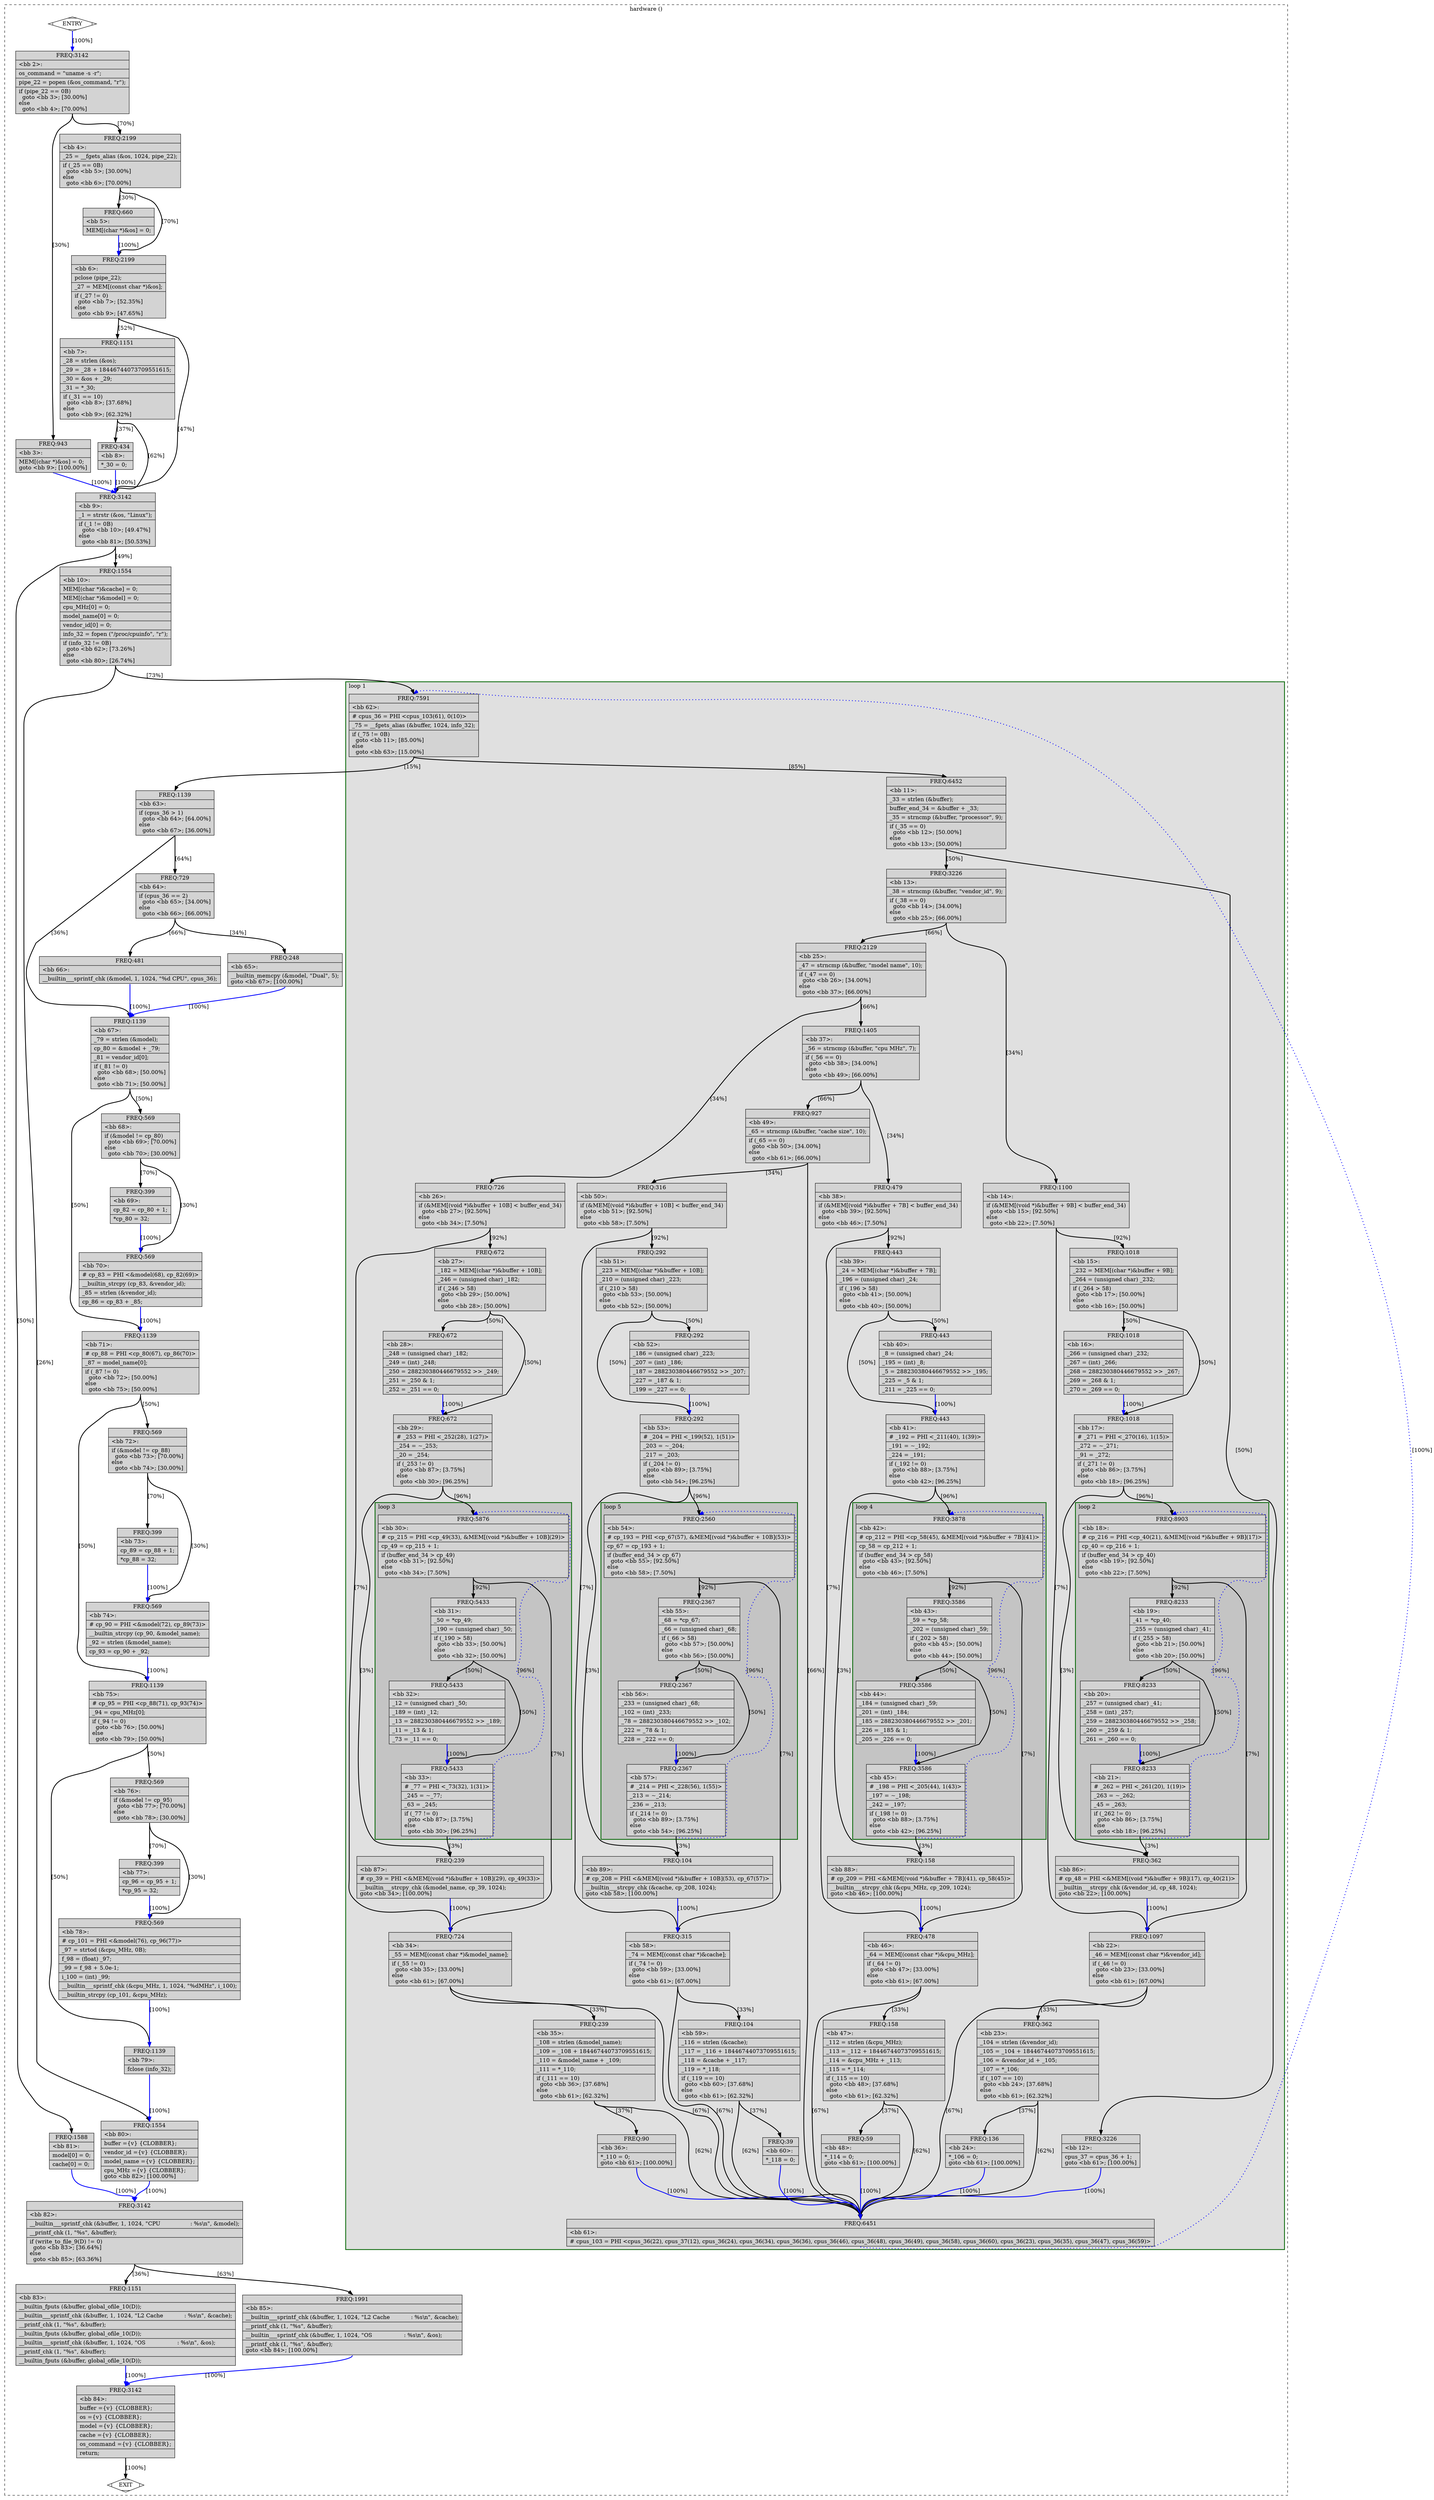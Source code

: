 digraph "hardware.c.124t.forwprop3" {
overlap=false;
subgraph "cluster_hardware" {
	style="dashed";
	color="black";
	label="hardware ()";
	subgraph cluster_56_1 {
	style="filled";
	color="darkgreen";
	fillcolor="grey88";
	label="loop 1";
	labeljust=l;
	penwidth=2;
	subgraph cluster_56_2 {
	style="filled";
	color="darkgreen";
	fillcolor="grey77";
	label="loop 2";
	labeljust=l;
	penwidth=2;
	fn_56_basic_block_18 [shape=record,style=filled,fillcolor=lightgrey,label="{ FREQ:8903 |\<bb\ 18\>:\l\
|#\ cp_216\ =\ PHI\ \<cp_40(21),\ &MEM[(void\ *)&buffer\ +\ 9B](17)\>\l\
|cp_40\ =\ cp_216\ +\ 1;\l\
|if\ (buffer_end_34\ \>\ cp_40)\l\
\ \ goto\ \<bb\ 19\>;\ [92.50%]\l\
else\l\
\ \ goto\ \<bb\ 22\>;\ [7.50%]\l\
}"];

	fn_56_basic_block_19 [shape=record,style=filled,fillcolor=lightgrey,label="{ FREQ:8233 |\<bb\ 19\>:\l\
|_41\ =\ *cp_40;\l\
|_255\ =\ (unsigned\ char)\ _41;\l\
|if\ (_255\ \>\ 58)\l\
\ \ goto\ \<bb\ 21\>;\ [50.00%]\l\
else\l\
\ \ goto\ \<bb\ 20\>;\ [50.00%]\l\
}"];

	fn_56_basic_block_20 [shape=record,style=filled,fillcolor=lightgrey,label="{ FREQ:8233 |\<bb\ 20\>:\l\
|_257\ =\ (unsigned\ char)\ _41;\l\
|_258\ =\ (int)\ _257;\l\
|_259\ =\ 288230380446679552\ \>\>\ _258;\l\
|_260\ =\ _259\ &\ 1;\l\
|_261\ =\ _260\ ==\ 0;\l\
}"];

	fn_56_basic_block_21 [shape=record,style=filled,fillcolor=lightgrey,label="{ FREQ:8233 |\<bb\ 21\>:\l\
|#\ _262\ =\ PHI\ \<_261(20),\ 1(19)\>\l\
|_263\ =\ ~_262;\l\
|_45\ =\ _263;\l\
|if\ (_262\ !=\ 0)\l\
\ \ goto\ \<bb\ 86\>;\ [3.75%]\l\
else\l\
\ \ goto\ \<bb\ 18\>;\ [96.25%]\l\
}"];

	}
	subgraph cluster_56_3 {
	style="filled";
	color="darkgreen";
	fillcolor="grey77";
	label="loop 3";
	labeljust=l;
	penwidth=2;
	fn_56_basic_block_30 [shape=record,style=filled,fillcolor=lightgrey,label="{ FREQ:5876 |\<bb\ 30\>:\l\
|#\ cp_215\ =\ PHI\ \<cp_49(33),\ &MEM[(void\ *)&buffer\ +\ 10B](29)\>\l\
|cp_49\ =\ cp_215\ +\ 1;\l\
|if\ (buffer_end_34\ \>\ cp_49)\l\
\ \ goto\ \<bb\ 31\>;\ [92.50%]\l\
else\l\
\ \ goto\ \<bb\ 34\>;\ [7.50%]\l\
}"];

	fn_56_basic_block_31 [shape=record,style=filled,fillcolor=lightgrey,label="{ FREQ:5433 |\<bb\ 31\>:\l\
|_50\ =\ *cp_49;\l\
|_190\ =\ (unsigned\ char)\ _50;\l\
|if\ (_190\ \>\ 58)\l\
\ \ goto\ \<bb\ 33\>;\ [50.00%]\l\
else\l\
\ \ goto\ \<bb\ 32\>;\ [50.00%]\l\
}"];

	fn_56_basic_block_32 [shape=record,style=filled,fillcolor=lightgrey,label="{ FREQ:5433 |\<bb\ 32\>:\l\
|_12\ =\ (unsigned\ char)\ _50;\l\
|_189\ =\ (int)\ _12;\l\
|_13\ =\ 288230380446679552\ \>\>\ _189;\l\
|_11\ =\ _13\ &\ 1;\l\
|_73\ =\ _11\ ==\ 0;\l\
}"];

	fn_56_basic_block_33 [shape=record,style=filled,fillcolor=lightgrey,label="{ FREQ:5433 |\<bb\ 33\>:\l\
|#\ _77\ =\ PHI\ \<_73(32),\ 1(31)\>\l\
|_245\ =\ ~_77;\l\
|_63\ =\ _245;\l\
|if\ (_77\ !=\ 0)\l\
\ \ goto\ \<bb\ 87\>;\ [3.75%]\l\
else\l\
\ \ goto\ \<bb\ 30\>;\ [96.25%]\l\
}"];

	}
	subgraph cluster_56_4 {
	style="filled";
	color="darkgreen";
	fillcolor="grey77";
	label="loop 4";
	labeljust=l;
	penwidth=2;
	fn_56_basic_block_42 [shape=record,style=filled,fillcolor=lightgrey,label="{ FREQ:3878 |\<bb\ 42\>:\l\
|#\ cp_212\ =\ PHI\ \<cp_58(45),\ &MEM[(void\ *)&buffer\ +\ 7B](41)\>\l\
|cp_58\ =\ cp_212\ +\ 1;\l\
|if\ (buffer_end_34\ \>\ cp_58)\l\
\ \ goto\ \<bb\ 43\>;\ [92.50%]\l\
else\l\
\ \ goto\ \<bb\ 46\>;\ [7.50%]\l\
}"];

	fn_56_basic_block_43 [shape=record,style=filled,fillcolor=lightgrey,label="{ FREQ:3586 |\<bb\ 43\>:\l\
|_59\ =\ *cp_58;\l\
|_202\ =\ (unsigned\ char)\ _59;\l\
|if\ (_202\ \>\ 58)\l\
\ \ goto\ \<bb\ 45\>;\ [50.00%]\l\
else\l\
\ \ goto\ \<bb\ 44\>;\ [50.00%]\l\
}"];

	fn_56_basic_block_44 [shape=record,style=filled,fillcolor=lightgrey,label="{ FREQ:3586 |\<bb\ 44\>:\l\
|_184\ =\ (unsigned\ char)\ _59;\l\
|_201\ =\ (int)\ _184;\l\
|_185\ =\ 288230380446679552\ \>\>\ _201;\l\
|_226\ =\ _185\ &\ 1;\l\
|_205\ =\ _226\ ==\ 0;\l\
}"];

	fn_56_basic_block_45 [shape=record,style=filled,fillcolor=lightgrey,label="{ FREQ:3586 |\<bb\ 45\>:\l\
|#\ _198\ =\ PHI\ \<_205(44),\ 1(43)\>\l\
|_197\ =\ ~_198;\l\
|_242\ =\ _197;\l\
|if\ (_198\ !=\ 0)\l\
\ \ goto\ \<bb\ 88\>;\ [3.75%]\l\
else\l\
\ \ goto\ \<bb\ 42\>;\ [96.25%]\l\
}"];

	}
	subgraph cluster_56_5 {
	style="filled";
	color="darkgreen";
	fillcolor="grey77";
	label="loop 5";
	labeljust=l;
	penwidth=2;
	fn_56_basic_block_54 [shape=record,style=filled,fillcolor=lightgrey,label="{ FREQ:2560 |\<bb\ 54\>:\l\
|#\ cp_193\ =\ PHI\ \<cp_67(57),\ &MEM[(void\ *)&buffer\ +\ 10B](53)\>\l\
|cp_67\ =\ cp_193\ +\ 1;\l\
|if\ (buffer_end_34\ \>\ cp_67)\l\
\ \ goto\ \<bb\ 55\>;\ [92.50%]\l\
else\l\
\ \ goto\ \<bb\ 58\>;\ [7.50%]\l\
}"];

	fn_56_basic_block_55 [shape=record,style=filled,fillcolor=lightgrey,label="{ FREQ:2367 |\<bb\ 55\>:\l\
|_68\ =\ *cp_67;\l\
|_66\ =\ (unsigned\ char)\ _68;\l\
|if\ (_66\ \>\ 58)\l\
\ \ goto\ \<bb\ 57\>;\ [50.00%]\l\
else\l\
\ \ goto\ \<bb\ 56\>;\ [50.00%]\l\
}"];

	fn_56_basic_block_56 [shape=record,style=filled,fillcolor=lightgrey,label="{ FREQ:2367 |\<bb\ 56\>:\l\
|_233\ =\ (unsigned\ char)\ _68;\l\
|_102\ =\ (int)\ _233;\l\
|_78\ =\ 288230380446679552\ \>\>\ _102;\l\
|_222\ =\ _78\ &\ 1;\l\
|_228\ =\ _222\ ==\ 0;\l\
}"];

	fn_56_basic_block_57 [shape=record,style=filled,fillcolor=lightgrey,label="{ FREQ:2367 |\<bb\ 57\>:\l\
|#\ _214\ =\ PHI\ \<_228(56),\ 1(55)\>\l\
|_213\ =\ ~_214;\l\
|_236\ =\ _213;\l\
|if\ (_214\ !=\ 0)\l\
\ \ goto\ \<bb\ 89\>;\ [3.75%]\l\
else\l\
\ \ goto\ \<bb\ 54\>;\ [96.25%]\l\
}"];

	}
	fn_56_basic_block_62 [shape=record,style=filled,fillcolor=lightgrey,label="{ FREQ:7591 |\<bb\ 62\>:\l\
|#\ cpus_36\ =\ PHI\ \<cpus_103(61),\ 0(10)\>\l\
|_75\ =\ __fgets_alias\ (&buffer,\ 1024,\ info_32);\l\
|if\ (_75\ !=\ 0B)\l\
\ \ goto\ \<bb\ 11\>;\ [85.00%]\l\
else\l\
\ \ goto\ \<bb\ 63\>;\ [15.00%]\l\
}"];

	fn_56_basic_block_11 [shape=record,style=filled,fillcolor=lightgrey,label="{ FREQ:6452 |\<bb\ 11\>:\l\
|_33\ =\ strlen\ (&buffer);\l\
|buffer_end_34\ =\ &buffer\ +\ _33;\l\
|_35\ =\ strncmp\ (&buffer,\ \"processor\",\ 9);\l\
|if\ (_35\ ==\ 0)\l\
\ \ goto\ \<bb\ 12\>;\ [50.00%]\l\
else\l\
\ \ goto\ \<bb\ 13\>;\ [50.00%]\l\
}"];

	fn_56_basic_block_12 [shape=record,style=filled,fillcolor=lightgrey,label="{ FREQ:3226 |\<bb\ 12\>:\l\
|cpus_37\ =\ cpus_36\ +\ 1;\l\
goto\ \<bb\ 61\>;\ [100.00%]\l\
}"];

	fn_56_basic_block_13 [shape=record,style=filled,fillcolor=lightgrey,label="{ FREQ:3226 |\<bb\ 13\>:\l\
|_38\ =\ strncmp\ (&buffer,\ \"vendor_id\",\ 9);\l\
|if\ (_38\ ==\ 0)\l\
\ \ goto\ \<bb\ 14\>;\ [34.00%]\l\
else\l\
\ \ goto\ \<bb\ 25\>;\ [66.00%]\l\
}"];

	fn_56_basic_block_61 [shape=record,style=filled,fillcolor=lightgrey,label="{ FREQ:6451 |\<bb\ 61\>:\l\
|#\ cpus_103\ =\ PHI\ \<cpus_36(22),\ cpus_37(12),\ cpus_36(24),\ cpus_36(34),\ cpus_36(36),\ cpus_36(46),\ cpus_36(48),\ cpus_36(49),\ cpus_36(58),\ cpus_36(60),\ cpus_36(23),\ cpus_36(35),\ cpus_36(47),\ cpus_36(59)\>\l\
}"];

	fn_56_basic_block_14 [shape=record,style=filled,fillcolor=lightgrey,label="{ FREQ:1100 |\<bb\ 14\>:\l\
|if\ (&MEM[(void\ *)&buffer\ +\ 9B]\ \<\ buffer_end_34)\l\
\ \ goto\ \<bb\ 15\>;\ [92.50%]\l\
else\l\
\ \ goto\ \<bb\ 22\>;\ [7.50%]\l\
}"];

	fn_56_basic_block_25 [shape=record,style=filled,fillcolor=lightgrey,label="{ FREQ:2129 |\<bb\ 25\>:\l\
|_47\ =\ strncmp\ (&buffer,\ \"model\ name\",\ 10);\l\
|if\ (_47\ ==\ 0)\l\
\ \ goto\ \<bb\ 26\>;\ [34.00%]\l\
else\l\
\ \ goto\ \<bb\ 37\>;\ [66.00%]\l\
}"];

	fn_56_basic_block_15 [shape=record,style=filled,fillcolor=lightgrey,label="{ FREQ:1018 |\<bb\ 15\>:\l\
|_232\ =\ MEM[(char\ *)&buffer\ +\ 9B];\l\
|_264\ =\ (unsigned\ char)\ _232;\l\
|if\ (_264\ \>\ 58)\l\
\ \ goto\ \<bb\ 17\>;\ [50.00%]\l\
else\l\
\ \ goto\ \<bb\ 16\>;\ [50.00%]\l\
}"];

	fn_56_basic_block_22 [shape=record,style=filled,fillcolor=lightgrey,label="{ FREQ:1097 |\<bb\ 22\>:\l\
|_46\ =\ MEM[(const\ char\ *)&vendor_id];\l\
|if\ (_46\ !=\ 0)\l\
\ \ goto\ \<bb\ 23\>;\ [33.00%]\l\
else\l\
\ \ goto\ \<bb\ 61\>;\ [67.00%]\l\
}"];

	fn_56_basic_block_26 [shape=record,style=filled,fillcolor=lightgrey,label="{ FREQ:726 |\<bb\ 26\>:\l\
|if\ (&MEM[(void\ *)&buffer\ +\ 10B]\ \<\ buffer_end_34)\l\
\ \ goto\ \<bb\ 27\>;\ [92.50%]\l\
else\l\
\ \ goto\ \<bb\ 34\>;\ [7.50%]\l\
}"];

	fn_56_basic_block_37 [shape=record,style=filled,fillcolor=lightgrey,label="{ FREQ:1405 |\<bb\ 37\>:\l\
|_56\ =\ strncmp\ (&buffer,\ \"cpu\ MHz\",\ 7);\l\
|if\ (_56\ ==\ 0)\l\
\ \ goto\ \<bb\ 38\>;\ [34.00%]\l\
else\l\
\ \ goto\ \<bb\ 49\>;\ [66.00%]\l\
}"];

	fn_56_basic_block_16 [shape=record,style=filled,fillcolor=lightgrey,label="{ FREQ:1018 |\<bb\ 16\>:\l\
|_266\ =\ (unsigned\ char)\ _232;\l\
|_267\ =\ (int)\ _266;\l\
|_268\ =\ 288230380446679552\ \>\>\ _267;\l\
|_269\ =\ _268\ &\ 1;\l\
|_270\ =\ _269\ ==\ 0;\l\
}"];

	fn_56_basic_block_17 [shape=record,style=filled,fillcolor=lightgrey,label="{ FREQ:1018 |\<bb\ 17\>:\l\
|#\ _271\ =\ PHI\ \<_270(16),\ 1(15)\>\l\
|_272\ =\ ~_271;\l\
|_91\ =\ _272;\l\
|if\ (_271\ !=\ 0)\l\
\ \ goto\ \<bb\ 86\>;\ [3.75%]\l\
else\l\
\ \ goto\ \<bb\ 18\>;\ [96.25%]\l\
}"];

	fn_56_basic_block_23 [shape=record,style=filled,fillcolor=lightgrey,label="{ FREQ:362 |\<bb\ 23\>:\l\
|_104\ =\ strlen\ (&vendor_id);\l\
|_105\ =\ _104\ +\ 18446744073709551615;\l\
|_106\ =\ &vendor_id\ +\ _105;\l\
|_107\ =\ *_106;\l\
|if\ (_107\ ==\ 10)\l\
\ \ goto\ \<bb\ 24\>;\ [37.68%]\l\
else\l\
\ \ goto\ \<bb\ 61\>;\ [62.32%]\l\
}"];

	fn_56_basic_block_27 [shape=record,style=filled,fillcolor=lightgrey,label="{ FREQ:672 |\<bb\ 27\>:\l\
|_182\ =\ MEM[(char\ *)&buffer\ +\ 10B];\l\
|_246\ =\ (unsigned\ char)\ _182;\l\
|if\ (_246\ \>\ 58)\l\
\ \ goto\ \<bb\ 29\>;\ [50.00%]\l\
else\l\
\ \ goto\ \<bb\ 28\>;\ [50.00%]\l\
}"];

	fn_56_basic_block_34 [shape=record,style=filled,fillcolor=lightgrey,label="{ FREQ:724 |\<bb\ 34\>:\l\
|_55\ =\ MEM[(const\ char\ *)&model_name];\l\
|if\ (_55\ !=\ 0)\l\
\ \ goto\ \<bb\ 35\>;\ [33.00%]\l\
else\l\
\ \ goto\ \<bb\ 61\>;\ [67.00%]\l\
}"];

	fn_56_basic_block_38 [shape=record,style=filled,fillcolor=lightgrey,label="{ FREQ:479 |\<bb\ 38\>:\l\
|if\ (&MEM[(void\ *)&buffer\ +\ 7B]\ \<\ buffer_end_34)\l\
\ \ goto\ \<bb\ 39\>;\ [92.50%]\l\
else\l\
\ \ goto\ \<bb\ 46\>;\ [7.50%]\l\
}"];

	fn_56_basic_block_49 [shape=record,style=filled,fillcolor=lightgrey,label="{ FREQ:927 |\<bb\ 49\>:\l\
|_65\ =\ strncmp\ (&buffer,\ \"cache\ size\",\ 10);\l\
|if\ (_65\ ==\ 0)\l\
\ \ goto\ \<bb\ 50\>;\ [34.00%]\l\
else\l\
\ \ goto\ \<bb\ 61\>;\ [66.00%]\l\
}"];

	fn_56_basic_block_86 [shape=record,style=filled,fillcolor=lightgrey,label="{ FREQ:362 |\<bb\ 86\>:\l\
|#\ cp_48\ =\ PHI\ \<&MEM[(void\ *)&buffer\ +\ 9B](17),\ cp_40(21)\>\l\
|__builtin___strcpy_chk\ (&vendor_id,\ cp_48,\ 1024);\l\
goto\ \<bb\ 22\>;\ [100.00%]\l\
}"];

	fn_56_basic_block_24 [shape=record,style=filled,fillcolor=lightgrey,label="{ FREQ:136 |\<bb\ 24\>:\l\
|*_106\ =\ 0;\l\
goto\ \<bb\ 61\>;\ [100.00%]\l\
}"];

	fn_56_basic_block_28 [shape=record,style=filled,fillcolor=lightgrey,label="{ FREQ:672 |\<bb\ 28\>:\l\
|_248\ =\ (unsigned\ char)\ _182;\l\
|_249\ =\ (int)\ _248;\l\
|_250\ =\ 288230380446679552\ \>\>\ _249;\l\
|_251\ =\ _250\ &\ 1;\l\
|_252\ =\ _251\ ==\ 0;\l\
}"];

	fn_56_basic_block_29 [shape=record,style=filled,fillcolor=lightgrey,label="{ FREQ:672 |\<bb\ 29\>:\l\
|#\ _253\ =\ PHI\ \<_252(28),\ 1(27)\>\l\
|_254\ =\ ~_253;\l\
|_20\ =\ _254;\l\
|if\ (_253\ !=\ 0)\l\
\ \ goto\ \<bb\ 87\>;\ [3.75%]\l\
else\l\
\ \ goto\ \<bb\ 30\>;\ [96.25%]\l\
}"];

	fn_56_basic_block_35 [shape=record,style=filled,fillcolor=lightgrey,label="{ FREQ:239 |\<bb\ 35\>:\l\
|_108\ =\ strlen\ (&model_name);\l\
|_109\ =\ _108\ +\ 18446744073709551615;\l\
|_110\ =\ &model_name\ +\ _109;\l\
|_111\ =\ *_110;\l\
|if\ (_111\ ==\ 10)\l\
\ \ goto\ \<bb\ 36\>;\ [37.68%]\l\
else\l\
\ \ goto\ \<bb\ 61\>;\ [62.32%]\l\
}"];

	fn_56_basic_block_39 [shape=record,style=filled,fillcolor=lightgrey,label="{ FREQ:443 |\<bb\ 39\>:\l\
|_24\ =\ MEM[(char\ *)&buffer\ +\ 7B];\l\
|_196\ =\ (unsigned\ char)\ _24;\l\
|if\ (_196\ \>\ 58)\l\
\ \ goto\ \<bb\ 41\>;\ [50.00%]\l\
else\l\
\ \ goto\ \<bb\ 40\>;\ [50.00%]\l\
}"];

	fn_56_basic_block_46 [shape=record,style=filled,fillcolor=lightgrey,label="{ FREQ:478 |\<bb\ 46\>:\l\
|_64\ =\ MEM[(const\ char\ *)&cpu_MHz];\l\
|if\ (_64\ !=\ 0)\l\
\ \ goto\ \<bb\ 47\>;\ [33.00%]\l\
else\l\
\ \ goto\ \<bb\ 61\>;\ [67.00%]\l\
}"];

	fn_56_basic_block_50 [shape=record,style=filled,fillcolor=lightgrey,label="{ FREQ:316 |\<bb\ 50\>:\l\
|if\ (&MEM[(void\ *)&buffer\ +\ 10B]\ \<\ buffer_end_34)\l\
\ \ goto\ \<bb\ 51\>;\ [92.50%]\l\
else\l\
\ \ goto\ \<bb\ 58\>;\ [7.50%]\l\
}"];

	fn_56_basic_block_87 [shape=record,style=filled,fillcolor=lightgrey,label="{ FREQ:239 |\<bb\ 87\>:\l\
|#\ cp_39\ =\ PHI\ \<&MEM[(void\ *)&buffer\ +\ 10B](29),\ cp_49(33)\>\l\
|__builtin___strcpy_chk\ (&model_name,\ cp_39,\ 1024);\l\
goto\ \<bb\ 34\>;\ [100.00%]\l\
}"];

	fn_56_basic_block_36 [shape=record,style=filled,fillcolor=lightgrey,label="{ FREQ:90 |\<bb\ 36\>:\l\
|*_110\ =\ 0;\l\
goto\ \<bb\ 61\>;\ [100.00%]\l\
}"];

	fn_56_basic_block_40 [shape=record,style=filled,fillcolor=lightgrey,label="{ FREQ:443 |\<bb\ 40\>:\l\
|_8\ =\ (unsigned\ char)\ _24;\l\
|_195\ =\ (int)\ _8;\l\
|_5\ =\ 288230380446679552\ \>\>\ _195;\l\
|_225\ =\ _5\ &\ 1;\l\
|_211\ =\ _225\ ==\ 0;\l\
}"];

	fn_56_basic_block_41 [shape=record,style=filled,fillcolor=lightgrey,label="{ FREQ:443 |\<bb\ 41\>:\l\
|#\ _192\ =\ PHI\ \<_211(40),\ 1(39)\>\l\
|_191\ =\ ~_192;\l\
|_224\ =\ _191;\l\
|if\ (_192\ !=\ 0)\l\
\ \ goto\ \<bb\ 88\>;\ [3.75%]\l\
else\l\
\ \ goto\ \<bb\ 42\>;\ [96.25%]\l\
}"];

	fn_56_basic_block_47 [shape=record,style=filled,fillcolor=lightgrey,label="{ FREQ:158 |\<bb\ 47\>:\l\
|_112\ =\ strlen\ (&cpu_MHz);\l\
|_113\ =\ _112\ +\ 18446744073709551615;\l\
|_114\ =\ &cpu_MHz\ +\ _113;\l\
|_115\ =\ *_114;\l\
|if\ (_115\ ==\ 10)\l\
\ \ goto\ \<bb\ 48\>;\ [37.68%]\l\
else\l\
\ \ goto\ \<bb\ 61\>;\ [62.32%]\l\
}"];

	fn_56_basic_block_51 [shape=record,style=filled,fillcolor=lightgrey,label="{ FREQ:292 |\<bb\ 51\>:\l\
|_223\ =\ MEM[(char\ *)&buffer\ +\ 10B];\l\
|_210\ =\ (unsigned\ char)\ _223;\l\
|if\ (_210\ \>\ 58)\l\
\ \ goto\ \<bb\ 53\>;\ [50.00%]\l\
else\l\
\ \ goto\ \<bb\ 52\>;\ [50.00%]\l\
}"];

	fn_56_basic_block_58 [shape=record,style=filled,fillcolor=lightgrey,label="{ FREQ:315 |\<bb\ 58\>:\l\
|_74\ =\ MEM[(const\ char\ *)&cache];\l\
|if\ (_74\ !=\ 0)\l\
\ \ goto\ \<bb\ 59\>;\ [33.00%]\l\
else\l\
\ \ goto\ \<bb\ 61\>;\ [67.00%]\l\
}"];

	fn_56_basic_block_88 [shape=record,style=filled,fillcolor=lightgrey,label="{ FREQ:158 |\<bb\ 88\>:\l\
|#\ cp_209\ =\ PHI\ \<&MEM[(void\ *)&buffer\ +\ 7B](41),\ cp_58(45)\>\l\
|__builtin___strcpy_chk\ (&cpu_MHz,\ cp_209,\ 1024);\l\
goto\ \<bb\ 46\>;\ [100.00%]\l\
}"];

	fn_56_basic_block_48 [shape=record,style=filled,fillcolor=lightgrey,label="{ FREQ:59 |\<bb\ 48\>:\l\
|*_114\ =\ 0;\l\
goto\ \<bb\ 61\>;\ [100.00%]\l\
}"];

	fn_56_basic_block_52 [shape=record,style=filled,fillcolor=lightgrey,label="{ FREQ:292 |\<bb\ 52\>:\l\
|_186\ =\ (unsigned\ char)\ _223;\l\
|_207\ =\ (int)\ _186;\l\
|_187\ =\ 288230380446679552\ \>\>\ _207;\l\
|_227\ =\ _187\ &\ 1;\l\
|_199\ =\ _227\ ==\ 0;\l\
}"];

	fn_56_basic_block_53 [shape=record,style=filled,fillcolor=lightgrey,label="{ FREQ:292 |\<bb\ 53\>:\l\
|#\ _204\ =\ PHI\ \<_199(52),\ 1(51)\>\l\
|_203\ =\ ~_204;\l\
|_217\ =\ _203;\l\
|if\ (_204\ !=\ 0)\l\
\ \ goto\ \<bb\ 89\>;\ [3.75%]\l\
else\l\
\ \ goto\ \<bb\ 54\>;\ [96.25%]\l\
}"];

	fn_56_basic_block_59 [shape=record,style=filled,fillcolor=lightgrey,label="{ FREQ:104 |\<bb\ 59\>:\l\
|_116\ =\ strlen\ (&cache);\l\
|_117\ =\ _116\ +\ 18446744073709551615;\l\
|_118\ =\ &cache\ +\ _117;\l\
|_119\ =\ *_118;\l\
|if\ (_119\ ==\ 10)\l\
\ \ goto\ \<bb\ 60\>;\ [37.68%]\l\
else\l\
\ \ goto\ \<bb\ 61\>;\ [62.32%]\l\
}"];

	fn_56_basic_block_89 [shape=record,style=filled,fillcolor=lightgrey,label="{ FREQ:104 |\<bb\ 89\>:\l\
|#\ cp_208\ =\ PHI\ \<&MEM[(void\ *)&buffer\ +\ 10B](53),\ cp_67(57)\>\l\
|__builtin___strcpy_chk\ (&cache,\ cp_208,\ 1024);\l\
goto\ \<bb\ 58\>;\ [100.00%]\l\
}"];

	fn_56_basic_block_60 [shape=record,style=filled,fillcolor=lightgrey,label="{ FREQ:39 |\<bb\ 60\>:\l\
|*_118\ =\ 0;\l\
}"];

	}
	fn_56_basic_block_0 [shape=Mdiamond,style=filled,fillcolor=white,label="ENTRY"];

	fn_56_basic_block_1 [shape=Mdiamond,style=filled,fillcolor=white,label="EXIT"];

	fn_56_basic_block_2 [shape=record,style=filled,fillcolor=lightgrey,label="{ FREQ:3142 |\<bb\ 2\>:\l\
|os_command\ =\ \"uname\ -s\ -r\";\l\
|pipe_22\ =\ popen\ (&os_command,\ \"r\");\l\
|if\ (pipe_22\ ==\ 0B)\l\
\ \ goto\ \<bb\ 3\>;\ [30.00%]\l\
else\l\
\ \ goto\ \<bb\ 4\>;\ [70.00%]\l\
}"];

	fn_56_basic_block_3 [shape=record,style=filled,fillcolor=lightgrey,label="{ FREQ:943 |\<bb\ 3\>:\l\
|MEM[(char\ *)&os]\ =\ 0;\l\
goto\ \<bb\ 9\>;\ [100.00%]\l\
}"];

	fn_56_basic_block_4 [shape=record,style=filled,fillcolor=lightgrey,label="{ FREQ:2199 |\<bb\ 4\>:\l\
|_25\ =\ __fgets_alias\ (&os,\ 1024,\ pipe_22);\l\
|if\ (_25\ ==\ 0B)\l\
\ \ goto\ \<bb\ 5\>;\ [30.00%]\l\
else\l\
\ \ goto\ \<bb\ 6\>;\ [70.00%]\l\
}"];

	fn_56_basic_block_5 [shape=record,style=filled,fillcolor=lightgrey,label="{ FREQ:660 |\<bb\ 5\>:\l\
|MEM[(char\ *)&os]\ =\ 0;\l\
}"];

	fn_56_basic_block_6 [shape=record,style=filled,fillcolor=lightgrey,label="{ FREQ:2199 |\<bb\ 6\>:\l\
|pclose\ (pipe_22);\l\
|_27\ =\ MEM[(const\ char\ *)&os];\l\
|if\ (_27\ !=\ 0)\l\
\ \ goto\ \<bb\ 7\>;\ [52.35%]\l\
else\l\
\ \ goto\ \<bb\ 9\>;\ [47.65%]\l\
}"];

	fn_56_basic_block_7 [shape=record,style=filled,fillcolor=lightgrey,label="{ FREQ:1151 |\<bb\ 7\>:\l\
|_28\ =\ strlen\ (&os);\l\
|_29\ =\ _28\ +\ 18446744073709551615;\l\
|_30\ =\ &os\ +\ _29;\l\
|_31\ =\ *_30;\l\
|if\ (_31\ ==\ 10)\l\
\ \ goto\ \<bb\ 8\>;\ [37.68%]\l\
else\l\
\ \ goto\ \<bb\ 9\>;\ [62.32%]\l\
}"];

	fn_56_basic_block_8 [shape=record,style=filled,fillcolor=lightgrey,label="{ FREQ:434 |\<bb\ 8\>:\l\
|*_30\ =\ 0;\l\
}"];

	fn_56_basic_block_9 [shape=record,style=filled,fillcolor=lightgrey,label="{ FREQ:3142 |\<bb\ 9\>:\l\
|_1\ =\ strstr\ (&os,\ \"Linux\");\l\
|if\ (_1\ !=\ 0B)\l\
\ \ goto\ \<bb\ 10\>;\ [49.47%]\l\
else\l\
\ \ goto\ \<bb\ 81\>;\ [50.53%]\l\
}"];

	fn_56_basic_block_10 [shape=record,style=filled,fillcolor=lightgrey,label="{ FREQ:1554 |\<bb\ 10\>:\l\
|MEM[(char\ *)&cache]\ =\ 0;\l\
|MEM[(char\ *)&model]\ =\ 0;\l\
|cpu_MHz[0]\ =\ 0;\l\
|model_name[0]\ =\ 0;\l\
|vendor_id[0]\ =\ 0;\l\
|info_32\ =\ fopen\ (\"/proc/cpuinfo\",\ \"r\");\l\
|if\ (info_32\ !=\ 0B)\l\
\ \ goto\ \<bb\ 62\>;\ [73.26%]\l\
else\l\
\ \ goto\ \<bb\ 80\>;\ [26.74%]\l\
}"];

	fn_56_basic_block_63 [shape=record,style=filled,fillcolor=lightgrey,label="{ FREQ:1139 |\<bb\ 63\>:\l\
|if\ (cpus_36\ \>\ 1)\l\
\ \ goto\ \<bb\ 64\>;\ [64.00%]\l\
else\l\
\ \ goto\ \<bb\ 67\>;\ [36.00%]\l\
}"];

	fn_56_basic_block_64 [shape=record,style=filled,fillcolor=lightgrey,label="{ FREQ:729 |\<bb\ 64\>:\l\
|if\ (cpus_36\ ==\ 2)\l\
\ \ goto\ \<bb\ 65\>;\ [34.00%]\l\
else\l\
\ \ goto\ \<bb\ 66\>;\ [66.00%]\l\
}"];

	fn_56_basic_block_65 [shape=record,style=filled,fillcolor=lightgrey,label="{ FREQ:248 |\<bb\ 65\>:\l\
|__builtin_memcpy\ (&model,\ \"Dual\",\ 5);\l\
goto\ \<bb\ 67\>;\ [100.00%]\l\
}"];

	fn_56_basic_block_66 [shape=record,style=filled,fillcolor=lightgrey,label="{ FREQ:481 |\<bb\ 66\>:\l\
|__builtin___sprintf_chk\ (&model,\ 1,\ 1024,\ \"%d\ CPU\",\ cpus_36);\l\
}"];

	fn_56_basic_block_67 [shape=record,style=filled,fillcolor=lightgrey,label="{ FREQ:1139 |\<bb\ 67\>:\l\
|_79\ =\ strlen\ (&model);\l\
|cp_80\ =\ &model\ +\ _79;\l\
|_81\ =\ vendor_id[0];\l\
|if\ (_81\ !=\ 0)\l\
\ \ goto\ \<bb\ 68\>;\ [50.00%]\l\
else\l\
\ \ goto\ \<bb\ 71\>;\ [50.00%]\l\
}"];

	fn_56_basic_block_68 [shape=record,style=filled,fillcolor=lightgrey,label="{ FREQ:569 |\<bb\ 68\>:\l\
|if\ (&model\ !=\ cp_80)\l\
\ \ goto\ \<bb\ 69\>;\ [70.00%]\l\
else\l\
\ \ goto\ \<bb\ 70\>;\ [30.00%]\l\
}"];

	fn_56_basic_block_69 [shape=record,style=filled,fillcolor=lightgrey,label="{ FREQ:399 |\<bb\ 69\>:\l\
|cp_82\ =\ cp_80\ +\ 1;\l\
|*cp_80\ =\ 32;\l\
}"];

	fn_56_basic_block_70 [shape=record,style=filled,fillcolor=lightgrey,label="{ FREQ:569 |\<bb\ 70\>:\l\
|#\ cp_83\ =\ PHI\ \<&model(68),\ cp_82(69)\>\l\
|__builtin_strcpy\ (cp_83,\ &vendor_id);\l\
|_85\ =\ strlen\ (&vendor_id);\l\
|cp_86\ =\ cp_83\ +\ _85;\l\
}"];

	fn_56_basic_block_71 [shape=record,style=filled,fillcolor=lightgrey,label="{ FREQ:1139 |\<bb\ 71\>:\l\
|#\ cp_88\ =\ PHI\ \<cp_80(67),\ cp_86(70)\>\l\
|_87\ =\ model_name[0];\l\
|if\ (_87\ !=\ 0)\l\
\ \ goto\ \<bb\ 72\>;\ [50.00%]\l\
else\l\
\ \ goto\ \<bb\ 75\>;\ [50.00%]\l\
}"];

	fn_56_basic_block_72 [shape=record,style=filled,fillcolor=lightgrey,label="{ FREQ:569 |\<bb\ 72\>:\l\
|if\ (&model\ !=\ cp_88)\l\
\ \ goto\ \<bb\ 73\>;\ [70.00%]\l\
else\l\
\ \ goto\ \<bb\ 74\>;\ [30.00%]\l\
}"];

	fn_56_basic_block_73 [shape=record,style=filled,fillcolor=lightgrey,label="{ FREQ:399 |\<bb\ 73\>:\l\
|cp_89\ =\ cp_88\ +\ 1;\l\
|*cp_88\ =\ 32;\l\
}"];

	fn_56_basic_block_74 [shape=record,style=filled,fillcolor=lightgrey,label="{ FREQ:569 |\<bb\ 74\>:\l\
|#\ cp_90\ =\ PHI\ \<&model(72),\ cp_89(73)\>\l\
|__builtin_strcpy\ (cp_90,\ &model_name);\l\
|_92\ =\ strlen\ (&model_name);\l\
|cp_93\ =\ cp_90\ +\ _92;\l\
}"];

	fn_56_basic_block_75 [shape=record,style=filled,fillcolor=lightgrey,label="{ FREQ:1139 |\<bb\ 75\>:\l\
|#\ cp_95\ =\ PHI\ \<cp_88(71),\ cp_93(74)\>\l\
|_94\ =\ cpu_MHz[0];\l\
|if\ (_94\ !=\ 0)\l\
\ \ goto\ \<bb\ 76\>;\ [50.00%]\l\
else\l\
\ \ goto\ \<bb\ 79\>;\ [50.00%]\l\
}"];

	fn_56_basic_block_76 [shape=record,style=filled,fillcolor=lightgrey,label="{ FREQ:569 |\<bb\ 76\>:\l\
|if\ (&model\ !=\ cp_95)\l\
\ \ goto\ \<bb\ 77\>;\ [70.00%]\l\
else\l\
\ \ goto\ \<bb\ 78\>;\ [30.00%]\l\
}"];

	fn_56_basic_block_77 [shape=record,style=filled,fillcolor=lightgrey,label="{ FREQ:399 |\<bb\ 77\>:\l\
|cp_96\ =\ cp_95\ +\ 1;\l\
|*cp_95\ =\ 32;\l\
}"];

	fn_56_basic_block_78 [shape=record,style=filled,fillcolor=lightgrey,label="{ FREQ:569 |\<bb\ 78\>:\l\
|#\ cp_101\ =\ PHI\ \<&model(76),\ cp_96(77)\>\l\
|_97\ =\ strtod\ (&cpu_MHz,\ 0B);\l\
|f_98\ =\ (float)\ _97;\l\
|_99\ =\ f_98\ +\ 5.0e-1;\l\
|i_100\ =\ (int)\ _99;\l\
|__builtin___sprintf_chk\ (&cpu_MHz,\ 1,\ 1024,\ \"%dMHz\",\ i_100);\l\
|__builtin_strcpy\ (cp_101,\ &cpu_MHz);\l\
}"];

	fn_56_basic_block_79 [shape=record,style=filled,fillcolor=lightgrey,label="{ FREQ:1139 |\<bb\ 79\>:\l\
|fclose\ (info_32);\l\
}"];

	fn_56_basic_block_80 [shape=record,style=filled,fillcolor=lightgrey,label="{ FREQ:1554 |\<bb\ 80\>:\l\
|buffer\ =\{v\}\ \{CLOBBER\};\l\
|vendor_id\ =\{v\}\ \{CLOBBER\};\l\
|model_name\ =\{v\}\ \{CLOBBER\};\l\
|cpu_MHz\ =\{v\}\ \{CLOBBER\};\l\
goto\ \<bb\ 82\>;\ [100.00%]\l\
}"];

	fn_56_basic_block_81 [shape=record,style=filled,fillcolor=lightgrey,label="{ FREQ:1588 |\<bb\ 81\>:\l\
|model[0]\ =\ 0;\l\
|cache[0]\ =\ 0;\l\
}"];

	fn_56_basic_block_82 [shape=record,style=filled,fillcolor=lightgrey,label="{ FREQ:3142 |\<bb\ 82\>:\l\
|__builtin___sprintf_chk\ (&buffer,\ 1,\ 1024,\ \"CPU\ \ \ \ \ \ \ \ \ \ \ \ \ \ \ \ \ :\ %s\\n\",\ &model);\l\
|__printf_chk\ (1,\ \"%s\",\ &buffer);\l\
|if\ (write_to_file_9(D)\ !=\ 0)\l\
\ \ goto\ \<bb\ 83\>;\ [36.64%]\l\
else\l\
\ \ goto\ \<bb\ 85\>;\ [63.36%]\l\
}"];

	fn_56_basic_block_83 [shape=record,style=filled,fillcolor=lightgrey,label="{ FREQ:1151 |\<bb\ 83\>:\l\
|__builtin_fputs\ (&buffer,\ global_ofile_10(D));\l\
|__builtin___sprintf_chk\ (&buffer,\ 1,\ 1024,\ \"L2\ Cache\ \ \ \ \ \ \ \ \ \ \ \ :\ %s\\n\",\ &cache);\l\
|__printf_chk\ (1,\ \"%s\",\ &buffer);\l\
|__builtin_fputs\ (&buffer,\ global_ofile_10(D));\l\
|__builtin___sprintf_chk\ (&buffer,\ 1,\ 1024,\ \"OS\ \ \ \ \ \ \ \ \ \ \ \ \ \ \ \ \ \ :\ %s\\n\",\ &os);\l\
|__printf_chk\ (1,\ \"%s\",\ &buffer);\l\
|__builtin_fputs\ (&buffer,\ global_ofile_10(D));\l\
}"];

	fn_56_basic_block_84 [shape=record,style=filled,fillcolor=lightgrey,label="{ FREQ:3142 |\<bb\ 84\>:\l\
|buffer\ =\{v\}\ \{CLOBBER\};\l\
|os\ =\{v\}\ \{CLOBBER\};\l\
|model\ =\{v\}\ \{CLOBBER\};\l\
|cache\ =\{v\}\ \{CLOBBER\};\l\
|os_command\ =\{v\}\ \{CLOBBER\};\l\
|return;\l\
}"];

	fn_56_basic_block_85 [shape=record,style=filled,fillcolor=lightgrey,label="{ FREQ:1991 |\<bb\ 85\>:\l\
|__builtin___sprintf_chk\ (&buffer,\ 1,\ 1024,\ \"L2\ Cache\ \ \ \ \ \ \ \ \ \ \ \ :\ %s\\n\",\ &cache);\l\
|__printf_chk\ (1,\ \"%s\",\ &buffer);\l\
|__builtin___sprintf_chk\ (&buffer,\ 1,\ 1024,\ \"OS\ \ \ \ \ \ \ \ \ \ \ \ \ \ \ \ \ \ :\ %s\\n\",\ &os);\l\
|__printf_chk\ (1,\ \"%s\",\ &buffer);\l\
goto\ \<bb\ 84\>;\ [100.00%]\l\
}"];

	fn_56_basic_block_0:s -> fn_56_basic_block_2:n [style="solid,bold",color=blue,weight=100,constraint=true, label="[100%]"];
	fn_56_basic_block_2:s -> fn_56_basic_block_3:n [style="solid,bold",color=black,weight=10,constraint=true, label="[30%]"];
	fn_56_basic_block_2:s -> fn_56_basic_block_4:n [style="solid,bold",color=black,weight=10,constraint=true, label="[70%]"];
	fn_56_basic_block_3:s -> fn_56_basic_block_9:n [style="solid,bold",color=blue,weight=100,constraint=true, label="[100%]"];
	fn_56_basic_block_4:s -> fn_56_basic_block_5:n [style="solid,bold",color=black,weight=10,constraint=true, label="[30%]"];
	fn_56_basic_block_4:s -> fn_56_basic_block_6:n [style="solid,bold",color=black,weight=10,constraint=true, label="[70%]"];
	fn_56_basic_block_5:s -> fn_56_basic_block_6:n [style="solid,bold",color=blue,weight=100,constraint=true, label="[100%]"];
	fn_56_basic_block_6:s -> fn_56_basic_block_7:n [style="solid,bold",color=black,weight=10,constraint=true, label="[52%]"];
	fn_56_basic_block_6:s -> fn_56_basic_block_9:n [style="solid,bold",color=black,weight=10,constraint=true, label="[47%]"];
	fn_56_basic_block_7:s -> fn_56_basic_block_8:n [style="solid,bold",color=black,weight=10,constraint=true, label="[37%]"];
	fn_56_basic_block_7:s -> fn_56_basic_block_9:n [style="solid,bold",color=black,weight=10,constraint=true, label="[62%]"];
	fn_56_basic_block_8:s -> fn_56_basic_block_9:n [style="solid,bold",color=blue,weight=100,constraint=true, label="[100%]"];
	fn_56_basic_block_9:s -> fn_56_basic_block_10:n [style="solid,bold",color=black,weight=10,constraint=true, label="[49%]"];
	fn_56_basic_block_9:s -> fn_56_basic_block_81:n [style="solid,bold",color=black,weight=10,constraint=true, label="[50%]"];
	fn_56_basic_block_10:s -> fn_56_basic_block_62:n [style="solid,bold",color=black,weight=10,constraint=true, label="[73%]"];
	fn_56_basic_block_10:s -> fn_56_basic_block_80:n [style="solid,bold",color=black,weight=10,constraint=true, label="[26%]"];
	fn_56_basic_block_11:s -> fn_56_basic_block_12:n [style="solid,bold",color=black,weight=10,constraint=true, label="[50%]"];
	fn_56_basic_block_11:s -> fn_56_basic_block_13:n [style="solid,bold",color=black,weight=10,constraint=true, label="[50%]"];
	fn_56_basic_block_12:s -> fn_56_basic_block_61:n [style="solid,bold",color=blue,weight=100,constraint=true, label="[100%]"];
	fn_56_basic_block_13:s -> fn_56_basic_block_14:n [style="solid,bold",color=black,weight=10,constraint=true, label="[34%]"];
	fn_56_basic_block_13:s -> fn_56_basic_block_25:n [style="solid,bold",color=black,weight=10,constraint=true, label="[66%]"];
	fn_56_basic_block_14:s -> fn_56_basic_block_15:n [style="solid,bold",color=black,weight=10,constraint=true, label="[92%]"];
	fn_56_basic_block_14:s -> fn_56_basic_block_22:n [style="solid,bold",color=black,weight=10,constraint=true, label="[7%]"];
	fn_56_basic_block_15:s -> fn_56_basic_block_16:n [style="solid,bold",color=black,weight=10,constraint=true, label="[50%]"];
	fn_56_basic_block_15:s -> fn_56_basic_block_17:n [style="solid,bold",color=black,weight=10,constraint=true, label="[50%]"];
	fn_56_basic_block_16:s -> fn_56_basic_block_17:n [style="solid,bold",color=blue,weight=100,constraint=true, label="[100%]"];
	fn_56_basic_block_17:s -> fn_56_basic_block_18:n [style="solid,bold",color=black,weight=10,constraint=true, label="[96%]"];
	fn_56_basic_block_17:s -> fn_56_basic_block_86:n [style="solid,bold",color=black,weight=10,constraint=true, label="[3%]"];
	fn_56_basic_block_18:s -> fn_56_basic_block_19:n [style="solid,bold",color=black,weight=10,constraint=true, label="[92%]"];
	fn_56_basic_block_18:s -> fn_56_basic_block_22:n [style="solid,bold",color=black,weight=10,constraint=true, label="[7%]"];
	fn_56_basic_block_19:s -> fn_56_basic_block_20:n [style="solid,bold",color=black,weight=10,constraint=true, label="[50%]"];
	fn_56_basic_block_19:s -> fn_56_basic_block_21:n [style="solid,bold",color=black,weight=10,constraint=true, label="[50%]"];
	fn_56_basic_block_20:s -> fn_56_basic_block_21:n [style="solid,bold",color=blue,weight=100,constraint=true, label="[100%]"];
	fn_56_basic_block_21:s -> fn_56_basic_block_18:n [style="dotted,bold",color=blue,weight=10,constraint=false, label="[96%]"];
	fn_56_basic_block_21:s -> fn_56_basic_block_86:n [style="solid,bold",color=black,weight=10,constraint=true, label="[3%]"];
	fn_56_basic_block_22:s -> fn_56_basic_block_23:n [style="solid,bold",color=black,weight=10,constraint=true, label="[33%]"];
	fn_56_basic_block_22:s -> fn_56_basic_block_61:n [style="solid,bold",color=black,weight=10,constraint=true, label="[67%]"];
	fn_56_basic_block_23:s -> fn_56_basic_block_24:n [style="solid,bold",color=black,weight=10,constraint=true, label="[37%]"];
	fn_56_basic_block_23:s -> fn_56_basic_block_61:n [style="solid,bold",color=black,weight=10,constraint=true, label="[62%]"];
	fn_56_basic_block_24:s -> fn_56_basic_block_61:n [style="solid,bold",color=blue,weight=100,constraint=true, label="[100%]"];
	fn_56_basic_block_25:s -> fn_56_basic_block_26:n [style="solid,bold",color=black,weight=10,constraint=true, label="[34%]"];
	fn_56_basic_block_25:s -> fn_56_basic_block_37:n [style="solid,bold",color=black,weight=10,constraint=true, label="[66%]"];
	fn_56_basic_block_26:s -> fn_56_basic_block_27:n [style="solid,bold",color=black,weight=10,constraint=true, label="[92%]"];
	fn_56_basic_block_26:s -> fn_56_basic_block_34:n [style="solid,bold",color=black,weight=10,constraint=true, label="[7%]"];
	fn_56_basic_block_27:s -> fn_56_basic_block_28:n [style="solid,bold",color=black,weight=10,constraint=true, label="[50%]"];
	fn_56_basic_block_27:s -> fn_56_basic_block_29:n [style="solid,bold",color=black,weight=10,constraint=true, label="[50%]"];
	fn_56_basic_block_28:s -> fn_56_basic_block_29:n [style="solid,bold",color=blue,weight=100,constraint=true, label="[100%]"];
	fn_56_basic_block_29:s -> fn_56_basic_block_30:n [style="solid,bold",color=black,weight=10,constraint=true, label="[96%]"];
	fn_56_basic_block_29:s -> fn_56_basic_block_87:n [style="solid,bold",color=black,weight=10,constraint=true, label="[3%]"];
	fn_56_basic_block_30:s -> fn_56_basic_block_31:n [style="solid,bold",color=black,weight=10,constraint=true, label="[92%]"];
	fn_56_basic_block_30:s -> fn_56_basic_block_34:n [style="solid,bold",color=black,weight=10,constraint=true, label="[7%]"];
	fn_56_basic_block_31:s -> fn_56_basic_block_32:n [style="solid,bold",color=black,weight=10,constraint=true, label="[50%]"];
	fn_56_basic_block_31:s -> fn_56_basic_block_33:n [style="solid,bold",color=black,weight=10,constraint=true, label="[50%]"];
	fn_56_basic_block_32:s -> fn_56_basic_block_33:n [style="solid,bold",color=blue,weight=100,constraint=true, label="[100%]"];
	fn_56_basic_block_33:s -> fn_56_basic_block_30:n [style="dotted,bold",color=blue,weight=10,constraint=false, label="[96%]"];
	fn_56_basic_block_33:s -> fn_56_basic_block_87:n [style="solid,bold",color=black,weight=10,constraint=true, label="[3%]"];
	fn_56_basic_block_34:s -> fn_56_basic_block_35:n [style="solid,bold",color=black,weight=10,constraint=true, label="[33%]"];
	fn_56_basic_block_34:s -> fn_56_basic_block_61:n [style="solid,bold",color=black,weight=10,constraint=true, label="[67%]"];
	fn_56_basic_block_35:s -> fn_56_basic_block_36:n [style="solid,bold",color=black,weight=10,constraint=true, label="[37%]"];
	fn_56_basic_block_35:s -> fn_56_basic_block_61:n [style="solid,bold",color=black,weight=10,constraint=true, label="[62%]"];
	fn_56_basic_block_36:s -> fn_56_basic_block_61:n [style="solid,bold",color=blue,weight=100,constraint=true, label="[100%]"];
	fn_56_basic_block_37:s -> fn_56_basic_block_38:n [style="solid,bold",color=black,weight=10,constraint=true, label="[34%]"];
	fn_56_basic_block_37:s -> fn_56_basic_block_49:n [style="solid,bold",color=black,weight=10,constraint=true, label="[66%]"];
	fn_56_basic_block_38:s -> fn_56_basic_block_39:n [style="solid,bold",color=black,weight=10,constraint=true, label="[92%]"];
	fn_56_basic_block_38:s -> fn_56_basic_block_46:n [style="solid,bold",color=black,weight=10,constraint=true, label="[7%]"];
	fn_56_basic_block_39:s -> fn_56_basic_block_40:n [style="solid,bold",color=black,weight=10,constraint=true, label="[50%]"];
	fn_56_basic_block_39:s -> fn_56_basic_block_41:n [style="solid,bold",color=black,weight=10,constraint=true, label="[50%]"];
	fn_56_basic_block_40:s -> fn_56_basic_block_41:n [style="solid,bold",color=blue,weight=100,constraint=true, label="[100%]"];
	fn_56_basic_block_41:s -> fn_56_basic_block_42:n [style="solid,bold",color=black,weight=10,constraint=true, label="[96%]"];
	fn_56_basic_block_41:s -> fn_56_basic_block_88:n [style="solid,bold",color=black,weight=10,constraint=true, label="[3%]"];
	fn_56_basic_block_42:s -> fn_56_basic_block_43:n [style="solid,bold",color=black,weight=10,constraint=true, label="[92%]"];
	fn_56_basic_block_42:s -> fn_56_basic_block_46:n [style="solid,bold",color=black,weight=10,constraint=true, label="[7%]"];
	fn_56_basic_block_43:s -> fn_56_basic_block_44:n [style="solid,bold",color=black,weight=10,constraint=true, label="[50%]"];
	fn_56_basic_block_43:s -> fn_56_basic_block_45:n [style="solid,bold",color=black,weight=10,constraint=true, label="[50%]"];
	fn_56_basic_block_44:s -> fn_56_basic_block_45:n [style="solid,bold",color=blue,weight=100,constraint=true, label="[100%]"];
	fn_56_basic_block_45:s -> fn_56_basic_block_42:n [style="dotted,bold",color=blue,weight=10,constraint=false, label="[96%]"];
	fn_56_basic_block_45:s -> fn_56_basic_block_88:n [style="solid,bold",color=black,weight=10,constraint=true, label="[3%]"];
	fn_56_basic_block_46:s -> fn_56_basic_block_47:n [style="solid,bold",color=black,weight=10,constraint=true, label="[33%]"];
	fn_56_basic_block_46:s -> fn_56_basic_block_61:n [style="solid,bold",color=black,weight=10,constraint=true, label="[67%]"];
	fn_56_basic_block_47:s -> fn_56_basic_block_48:n [style="solid,bold",color=black,weight=10,constraint=true, label="[37%]"];
	fn_56_basic_block_47:s -> fn_56_basic_block_61:n [style="solid,bold",color=black,weight=10,constraint=true, label="[62%]"];
	fn_56_basic_block_48:s -> fn_56_basic_block_61:n [style="solid,bold",color=blue,weight=100,constraint=true, label="[100%]"];
	fn_56_basic_block_49:s -> fn_56_basic_block_50:n [style="solid,bold",color=black,weight=10,constraint=true, label="[34%]"];
	fn_56_basic_block_49:s -> fn_56_basic_block_61:n [style="solid,bold",color=black,weight=10,constraint=true, label="[66%]"];
	fn_56_basic_block_50:s -> fn_56_basic_block_51:n [style="solid,bold",color=black,weight=10,constraint=true, label="[92%]"];
	fn_56_basic_block_50:s -> fn_56_basic_block_58:n [style="solid,bold",color=black,weight=10,constraint=true, label="[7%]"];
	fn_56_basic_block_51:s -> fn_56_basic_block_52:n [style="solid,bold",color=black,weight=10,constraint=true, label="[50%]"];
	fn_56_basic_block_51:s -> fn_56_basic_block_53:n [style="solid,bold",color=black,weight=10,constraint=true, label="[50%]"];
	fn_56_basic_block_52:s -> fn_56_basic_block_53:n [style="solid,bold",color=blue,weight=100,constraint=true, label="[100%]"];
	fn_56_basic_block_53:s -> fn_56_basic_block_54:n [style="solid,bold",color=black,weight=10,constraint=true, label="[96%]"];
	fn_56_basic_block_53:s -> fn_56_basic_block_89:n [style="solid,bold",color=black,weight=10,constraint=true, label="[3%]"];
	fn_56_basic_block_54:s -> fn_56_basic_block_55:n [style="solid,bold",color=black,weight=10,constraint=true, label="[92%]"];
	fn_56_basic_block_54:s -> fn_56_basic_block_58:n [style="solid,bold",color=black,weight=10,constraint=true, label="[7%]"];
	fn_56_basic_block_55:s -> fn_56_basic_block_56:n [style="solid,bold",color=black,weight=10,constraint=true, label="[50%]"];
	fn_56_basic_block_55:s -> fn_56_basic_block_57:n [style="solid,bold",color=black,weight=10,constraint=true, label="[50%]"];
	fn_56_basic_block_56:s -> fn_56_basic_block_57:n [style="solid,bold",color=blue,weight=100,constraint=true, label="[100%]"];
	fn_56_basic_block_57:s -> fn_56_basic_block_54:n [style="dotted,bold",color=blue,weight=10,constraint=false, label="[96%]"];
	fn_56_basic_block_57:s -> fn_56_basic_block_89:n [style="solid,bold",color=black,weight=10,constraint=true, label="[3%]"];
	fn_56_basic_block_58:s -> fn_56_basic_block_59:n [style="solid,bold",color=black,weight=10,constraint=true, label="[33%]"];
	fn_56_basic_block_58:s -> fn_56_basic_block_61:n [style="solid,bold",color=black,weight=10,constraint=true, label="[67%]"];
	fn_56_basic_block_59:s -> fn_56_basic_block_60:n [style="solid,bold",color=black,weight=10,constraint=true, label="[37%]"];
	fn_56_basic_block_59:s -> fn_56_basic_block_61:n [style="solid,bold",color=black,weight=10,constraint=true, label="[62%]"];
	fn_56_basic_block_60:s -> fn_56_basic_block_61:n [style="solid,bold",color=blue,weight=100,constraint=true, label="[100%]"];
	fn_56_basic_block_61:s -> fn_56_basic_block_62:n [style="dotted,bold",color=blue,weight=10,constraint=false, label="[100%]"];
	fn_56_basic_block_62:s -> fn_56_basic_block_11:n [style="solid,bold",color=black,weight=10,constraint=true, label="[85%]"];
	fn_56_basic_block_62:s -> fn_56_basic_block_63:n [style="solid,bold",color=black,weight=10,constraint=true, label="[15%]"];
	fn_56_basic_block_63:s -> fn_56_basic_block_64:n [style="solid,bold",color=black,weight=10,constraint=true, label="[64%]"];
	fn_56_basic_block_63:s -> fn_56_basic_block_67:n [style="solid,bold",color=black,weight=10,constraint=true, label="[36%]"];
	fn_56_basic_block_64:s -> fn_56_basic_block_65:n [style="solid,bold",color=black,weight=10,constraint=true, label="[34%]"];
	fn_56_basic_block_64:s -> fn_56_basic_block_66:n [style="solid,bold",color=black,weight=10,constraint=true, label="[66%]"];
	fn_56_basic_block_65:s -> fn_56_basic_block_67:n [style="solid,bold",color=blue,weight=100,constraint=true, label="[100%]"];
	fn_56_basic_block_66:s -> fn_56_basic_block_67:n [style="solid,bold",color=blue,weight=100,constraint=true, label="[100%]"];
	fn_56_basic_block_67:s -> fn_56_basic_block_68:n [style="solid,bold",color=black,weight=10,constraint=true, label="[50%]"];
	fn_56_basic_block_67:s -> fn_56_basic_block_71:n [style="solid,bold",color=black,weight=10,constraint=true, label="[50%]"];
	fn_56_basic_block_68:s -> fn_56_basic_block_69:n [style="solid,bold",color=black,weight=10,constraint=true, label="[70%]"];
	fn_56_basic_block_68:s -> fn_56_basic_block_70:n [style="solid,bold",color=black,weight=10,constraint=true, label="[30%]"];
	fn_56_basic_block_69:s -> fn_56_basic_block_70:n [style="solid,bold",color=blue,weight=100,constraint=true, label="[100%]"];
	fn_56_basic_block_70:s -> fn_56_basic_block_71:n [style="solid,bold",color=blue,weight=100,constraint=true, label="[100%]"];
	fn_56_basic_block_71:s -> fn_56_basic_block_72:n [style="solid,bold",color=black,weight=10,constraint=true, label="[50%]"];
	fn_56_basic_block_71:s -> fn_56_basic_block_75:n [style="solid,bold",color=black,weight=10,constraint=true, label="[50%]"];
	fn_56_basic_block_72:s -> fn_56_basic_block_73:n [style="solid,bold",color=black,weight=10,constraint=true, label="[70%]"];
	fn_56_basic_block_72:s -> fn_56_basic_block_74:n [style="solid,bold",color=black,weight=10,constraint=true, label="[30%]"];
	fn_56_basic_block_73:s -> fn_56_basic_block_74:n [style="solid,bold",color=blue,weight=100,constraint=true, label="[100%]"];
	fn_56_basic_block_74:s -> fn_56_basic_block_75:n [style="solid,bold",color=blue,weight=100,constraint=true, label="[100%]"];
	fn_56_basic_block_75:s -> fn_56_basic_block_76:n [style="solid,bold",color=black,weight=10,constraint=true, label="[50%]"];
	fn_56_basic_block_75:s -> fn_56_basic_block_79:n [style="solid,bold",color=black,weight=10,constraint=true, label="[50%]"];
	fn_56_basic_block_76:s -> fn_56_basic_block_77:n [style="solid,bold",color=black,weight=10,constraint=true, label="[70%]"];
	fn_56_basic_block_76:s -> fn_56_basic_block_78:n [style="solid,bold",color=black,weight=10,constraint=true, label="[30%]"];
	fn_56_basic_block_77:s -> fn_56_basic_block_78:n [style="solid,bold",color=blue,weight=100,constraint=true, label="[100%]"];
	fn_56_basic_block_78:s -> fn_56_basic_block_79:n [style="solid,bold",color=blue,weight=100,constraint=true, label="[100%]"];
	fn_56_basic_block_79:s -> fn_56_basic_block_80:n [style="solid,bold",color=blue,weight=100,constraint=true, label="[100%]"];
	fn_56_basic_block_80:s -> fn_56_basic_block_82:n [style="solid,bold",color=blue,weight=100,constraint=true, label="[100%]"];
	fn_56_basic_block_81:s -> fn_56_basic_block_82:n [style="solid,bold",color=blue,weight=100,constraint=true, label="[100%]"];
	fn_56_basic_block_82:s -> fn_56_basic_block_83:n [style="solid,bold",color=black,weight=10,constraint=true, label="[36%]"];
	fn_56_basic_block_82:s -> fn_56_basic_block_85:n [style="solid,bold",color=black,weight=10,constraint=true, label="[63%]"];
	fn_56_basic_block_83:s -> fn_56_basic_block_84:n [style="solid,bold",color=blue,weight=100,constraint=true, label="[100%]"];
	fn_56_basic_block_84:s -> fn_56_basic_block_1:n [style="solid,bold",color=black,weight=10,constraint=true, label="[100%]"];
	fn_56_basic_block_85:s -> fn_56_basic_block_84:n [style="solid,bold",color=blue,weight=100,constraint=true, label="[100%]"];
	fn_56_basic_block_86:s -> fn_56_basic_block_22:n [style="solid,bold",color=blue,weight=100,constraint=true, label="[100%]"];
	fn_56_basic_block_87:s -> fn_56_basic_block_34:n [style="solid,bold",color=blue,weight=100,constraint=true, label="[100%]"];
	fn_56_basic_block_88:s -> fn_56_basic_block_46:n [style="solid,bold",color=blue,weight=100,constraint=true, label="[100%]"];
	fn_56_basic_block_89:s -> fn_56_basic_block_58:n [style="solid,bold",color=blue,weight=100,constraint=true, label="[100%]"];
	fn_56_basic_block_0:s -> fn_56_basic_block_1:n [style="invis",constraint=true];
}
}
